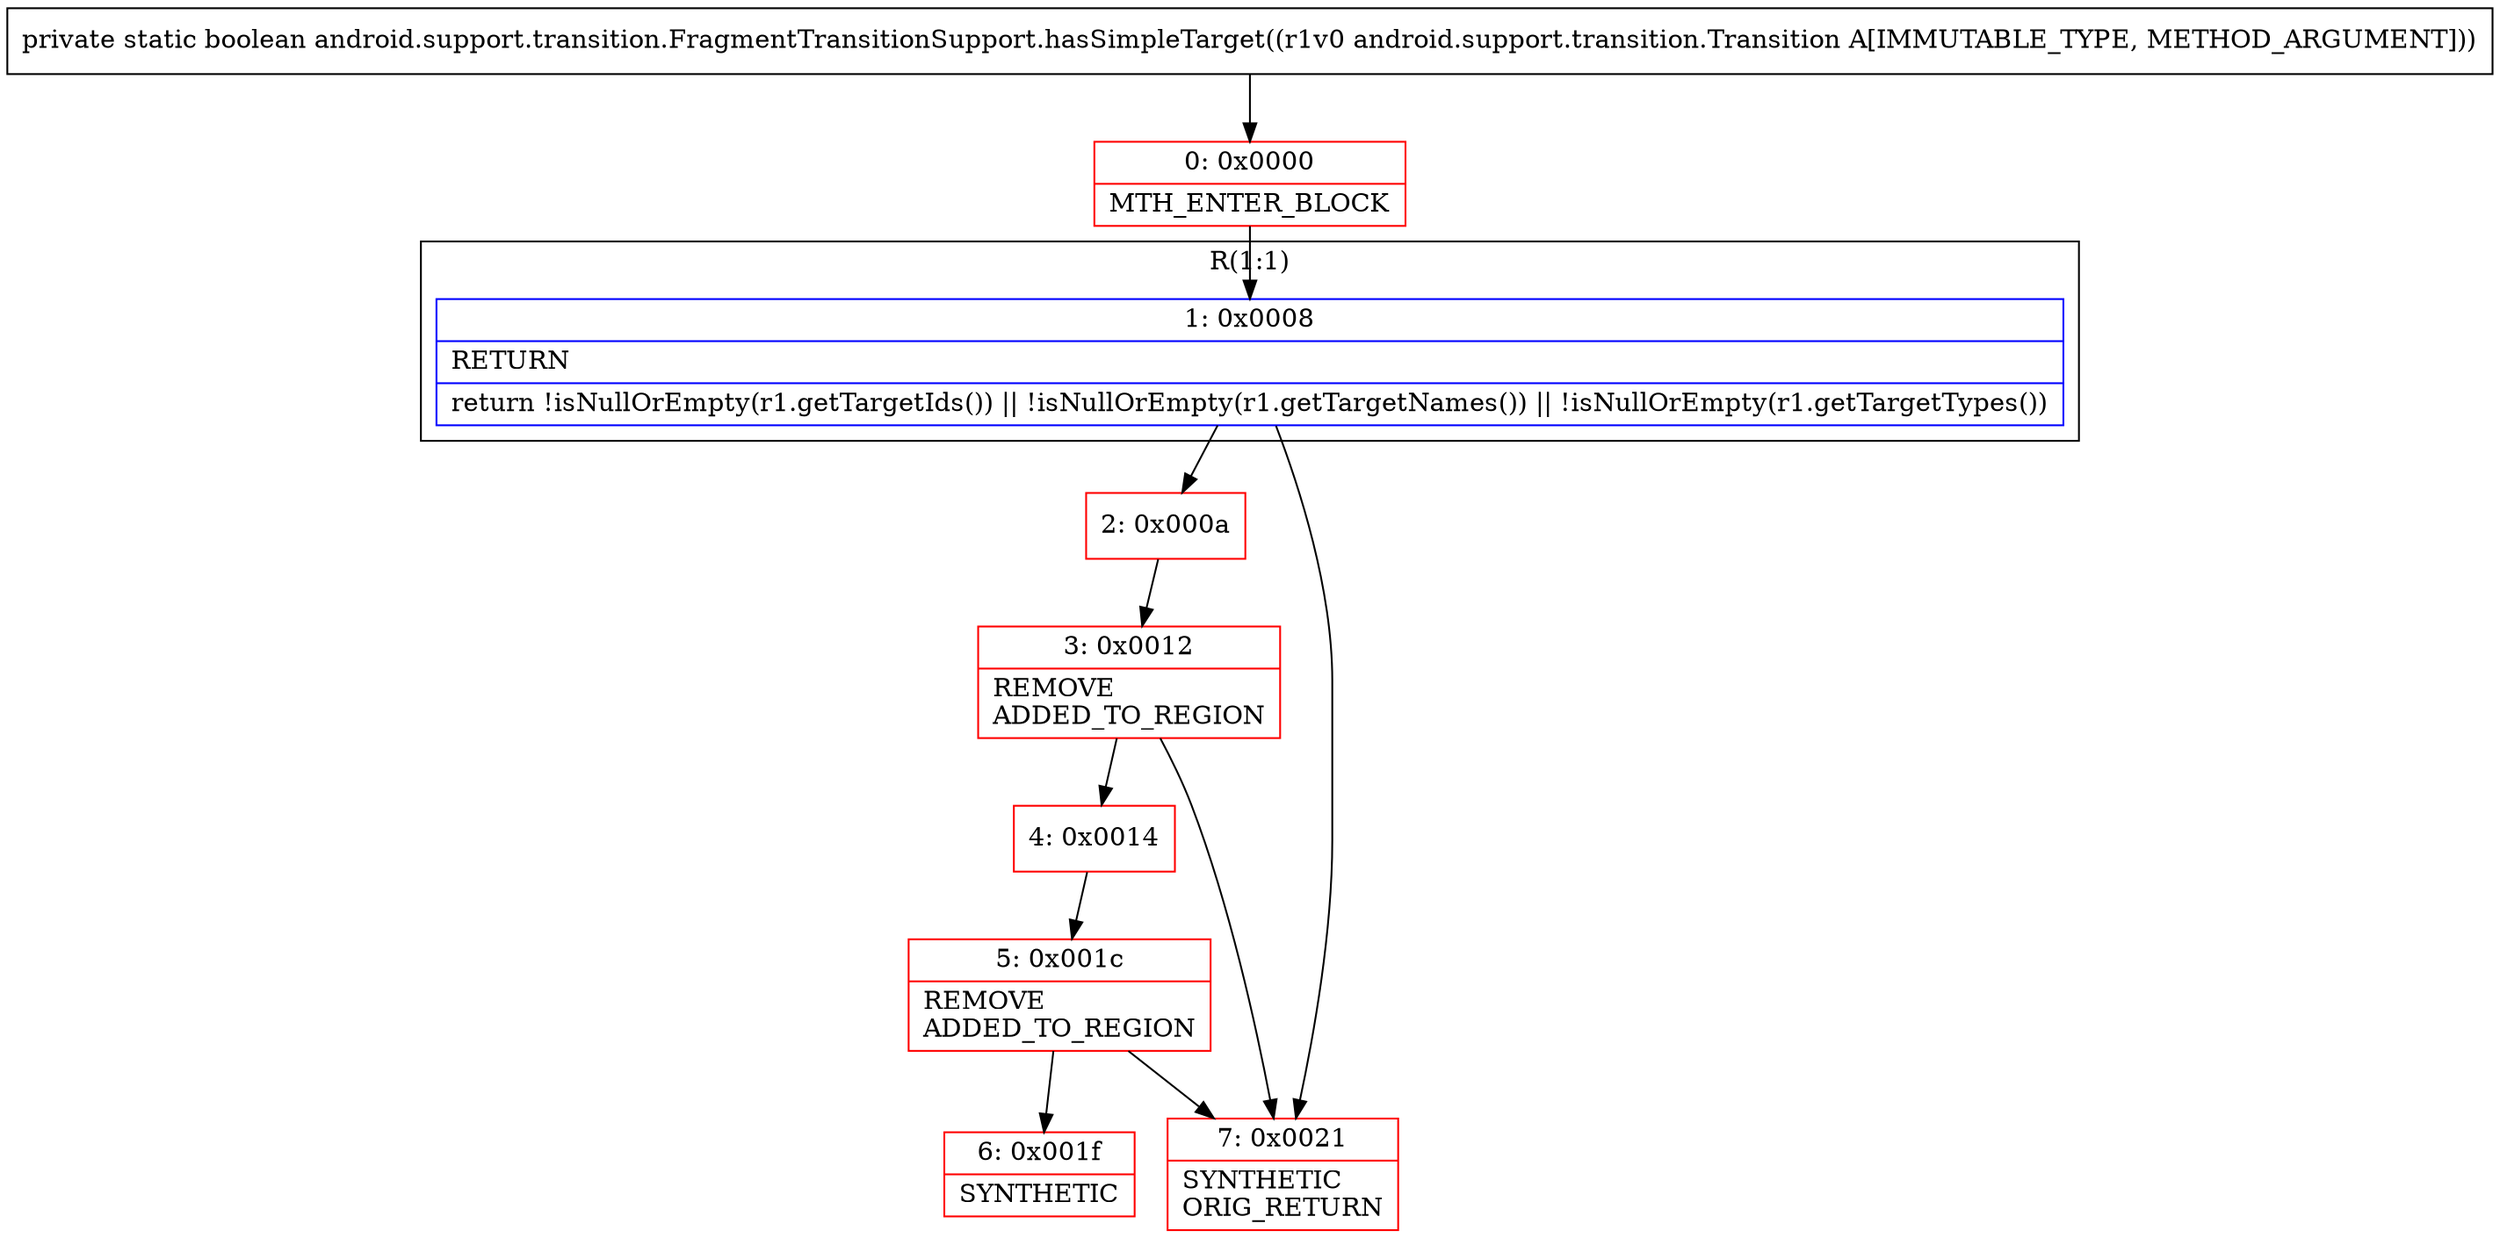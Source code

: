 digraph "CFG forandroid.support.transition.FragmentTransitionSupport.hasSimpleTarget(Landroid\/support\/transition\/Transition;)Z" {
subgraph cluster_Region_385589620 {
label = "R(1:1)";
node [shape=record,color=blue];
Node_1 [shape=record,label="{1\:\ 0x0008|RETURN\l|return !isNullOrEmpty(r1.getTargetIds()) \|\| !isNullOrEmpty(r1.getTargetNames()) \|\| !isNullOrEmpty(r1.getTargetTypes())\l}"];
}
Node_0 [shape=record,color=red,label="{0\:\ 0x0000|MTH_ENTER_BLOCK\l}"];
Node_2 [shape=record,color=red,label="{2\:\ 0x000a}"];
Node_3 [shape=record,color=red,label="{3\:\ 0x0012|REMOVE\lADDED_TO_REGION\l}"];
Node_4 [shape=record,color=red,label="{4\:\ 0x0014}"];
Node_5 [shape=record,color=red,label="{5\:\ 0x001c|REMOVE\lADDED_TO_REGION\l}"];
Node_6 [shape=record,color=red,label="{6\:\ 0x001f|SYNTHETIC\l}"];
Node_7 [shape=record,color=red,label="{7\:\ 0x0021|SYNTHETIC\lORIG_RETURN\l}"];
MethodNode[shape=record,label="{private static boolean android.support.transition.FragmentTransitionSupport.hasSimpleTarget((r1v0 android.support.transition.Transition A[IMMUTABLE_TYPE, METHOD_ARGUMENT])) }"];
MethodNode -> Node_0;
Node_1 -> Node_2;
Node_1 -> Node_7;
Node_0 -> Node_1;
Node_2 -> Node_3;
Node_3 -> Node_4;
Node_3 -> Node_7;
Node_4 -> Node_5;
Node_5 -> Node_6;
Node_5 -> Node_7;
}

